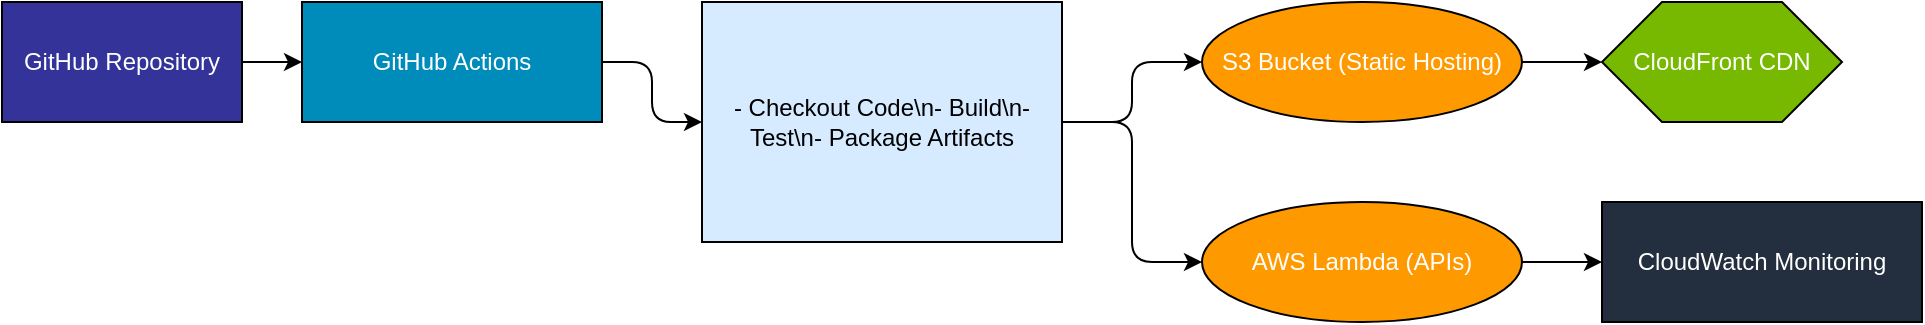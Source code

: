 <mxfile>
    <diagram name="Page-1" id="NDGx2BA4Lw0R1HzaWDMf">
        <mxGraphModel dx="906" dy="654" grid="1" gridSize="10" guides="1" tooltips="1" connect="1" arrows="1" fold="1" page="1" pageScale="1" pageWidth="850" pageHeight="1100" math="0" shadow="0">
            <root>
                <mxCell id="0"/>
                <mxCell id="1" parent="0"/>
                <mxCell id="github_repo" value="GitHub Repository" style="shape=rectangle;whiteSpace=wrap;html=1;fillColor=#333399;fontColor=#FFFFFF;strokeColor=#000000;" parent="1" vertex="1">
                    <mxGeometry x="100" y="100" width="120" height="60" as="geometry"/>
                </mxCell>
                <mxCell id="github_actions" value="GitHub Actions" style="shape=rectangle;whiteSpace=wrap;html=1;fillColor=#008CBA;fontColor=#FFFFFF;strokeColor=#000000;" parent="1" vertex="1">
                    <mxGeometry x="250" y="100" width="150" height="60" as="geometry"/>
                </mxCell>
                <mxCell id="pipeline_steps" value="- Checkout Code\n- Build\n- Test\n- Package Artifacts" style="shape=rectangle;whiteSpace=wrap;html=1;fillColor=#D6EBFF;fontColor=#000000;strokeColor=#000000;" parent="1" vertex="1">
                    <mxGeometry x="450" y="100" width="180" height="120" as="geometry"/>
                </mxCell>
                <mxCell id="s3_bucket" value="S3 Bucket (Static Hosting)" style="shape=ellipse;whiteSpace=wrap;html=1;fillColor=#FF9900;fontColor=#FFFFFF;strokeColor=#000000;" parent="1" vertex="1">
                    <mxGeometry x="700" y="100" width="160" height="60" as="geometry"/>
                </mxCell>
                <mxCell id="lambda_api" value="AWS Lambda (APIs)" style="shape=ellipse;whiteSpace=wrap;html=1;fillColor=#FF9900;fontColor=#FFFFFF;strokeColor=#000000;" parent="1" vertex="1">
                    <mxGeometry x="700" y="200" width="160" height="60" as="geometry"/>
                </mxCell>
                <mxCell id="cloudfront" value="CloudFront CDN" style="shape=hexagon;whiteSpace=wrap;html=1;fillColor=#76B900;fontColor=#FFFFFF;strokeColor=#000000;" parent="1" vertex="1">
                    <mxGeometry x="900" y="100" width="120" height="60" as="geometry"/>
                </mxCell>
                <mxCell id="cloudwatch" value="CloudWatch Monitoring" style="shape=rectangle;whiteSpace=wrap;html=1;fillColor=#232F3E;fontColor=#FFFFFF;strokeColor=#000000;" parent="1" vertex="1">
                    <mxGeometry x="900" y="200" width="160" height="60" as="geometry"/>
                </mxCell>
                <mxCell id="conn_1" style="edgeStyle=orthogonalEdgeStyle;strokeColor=#000000;" parent="1" source="github_repo" target="github_actions" edge="1">
                    <mxGeometry relative="1" as="geometry"/>
                </mxCell>
                <mxCell id="conn_2" style="edgeStyle=orthogonalEdgeStyle;strokeColor=#000000;" parent="1" source="github_actions" target="pipeline_steps" edge="1">
                    <mxGeometry relative="1" as="geometry"/>
                </mxCell>
                <mxCell id="conn_3" style="edgeStyle=orthogonalEdgeStyle;strokeColor=#000000;" parent="1" source="pipeline_steps" target="s3_bucket" edge="1">
                    <mxGeometry relative="1" as="geometry"/>
                </mxCell>
                <mxCell id="conn_4" style="edgeStyle=orthogonalEdgeStyle;strokeColor=#000000;" parent="1" source="pipeline_steps" target="lambda_api" edge="1">
                    <mxGeometry relative="1" as="geometry"/>
                </mxCell>
                <mxCell id="conn_5" style="edgeStyle=orthogonalEdgeStyle;strokeColor=#000000;" parent="1" source="s3_bucket" target="cloudfront" edge="1">
                    <mxGeometry relative="1" as="geometry"/>
                </mxCell>
                <mxCell id="conn_6" style="edgeStyle=orthogonalEdgeStyle;strokeColor=#000000;" parent="1" source="lambda_api" target="cloudwatch" edge="1">
                    <mxGeometry relative="1" as="geometry"/>
                </mxCell>
            </root>
        </mxGraphModel>
    </diagram>
</mxfile>